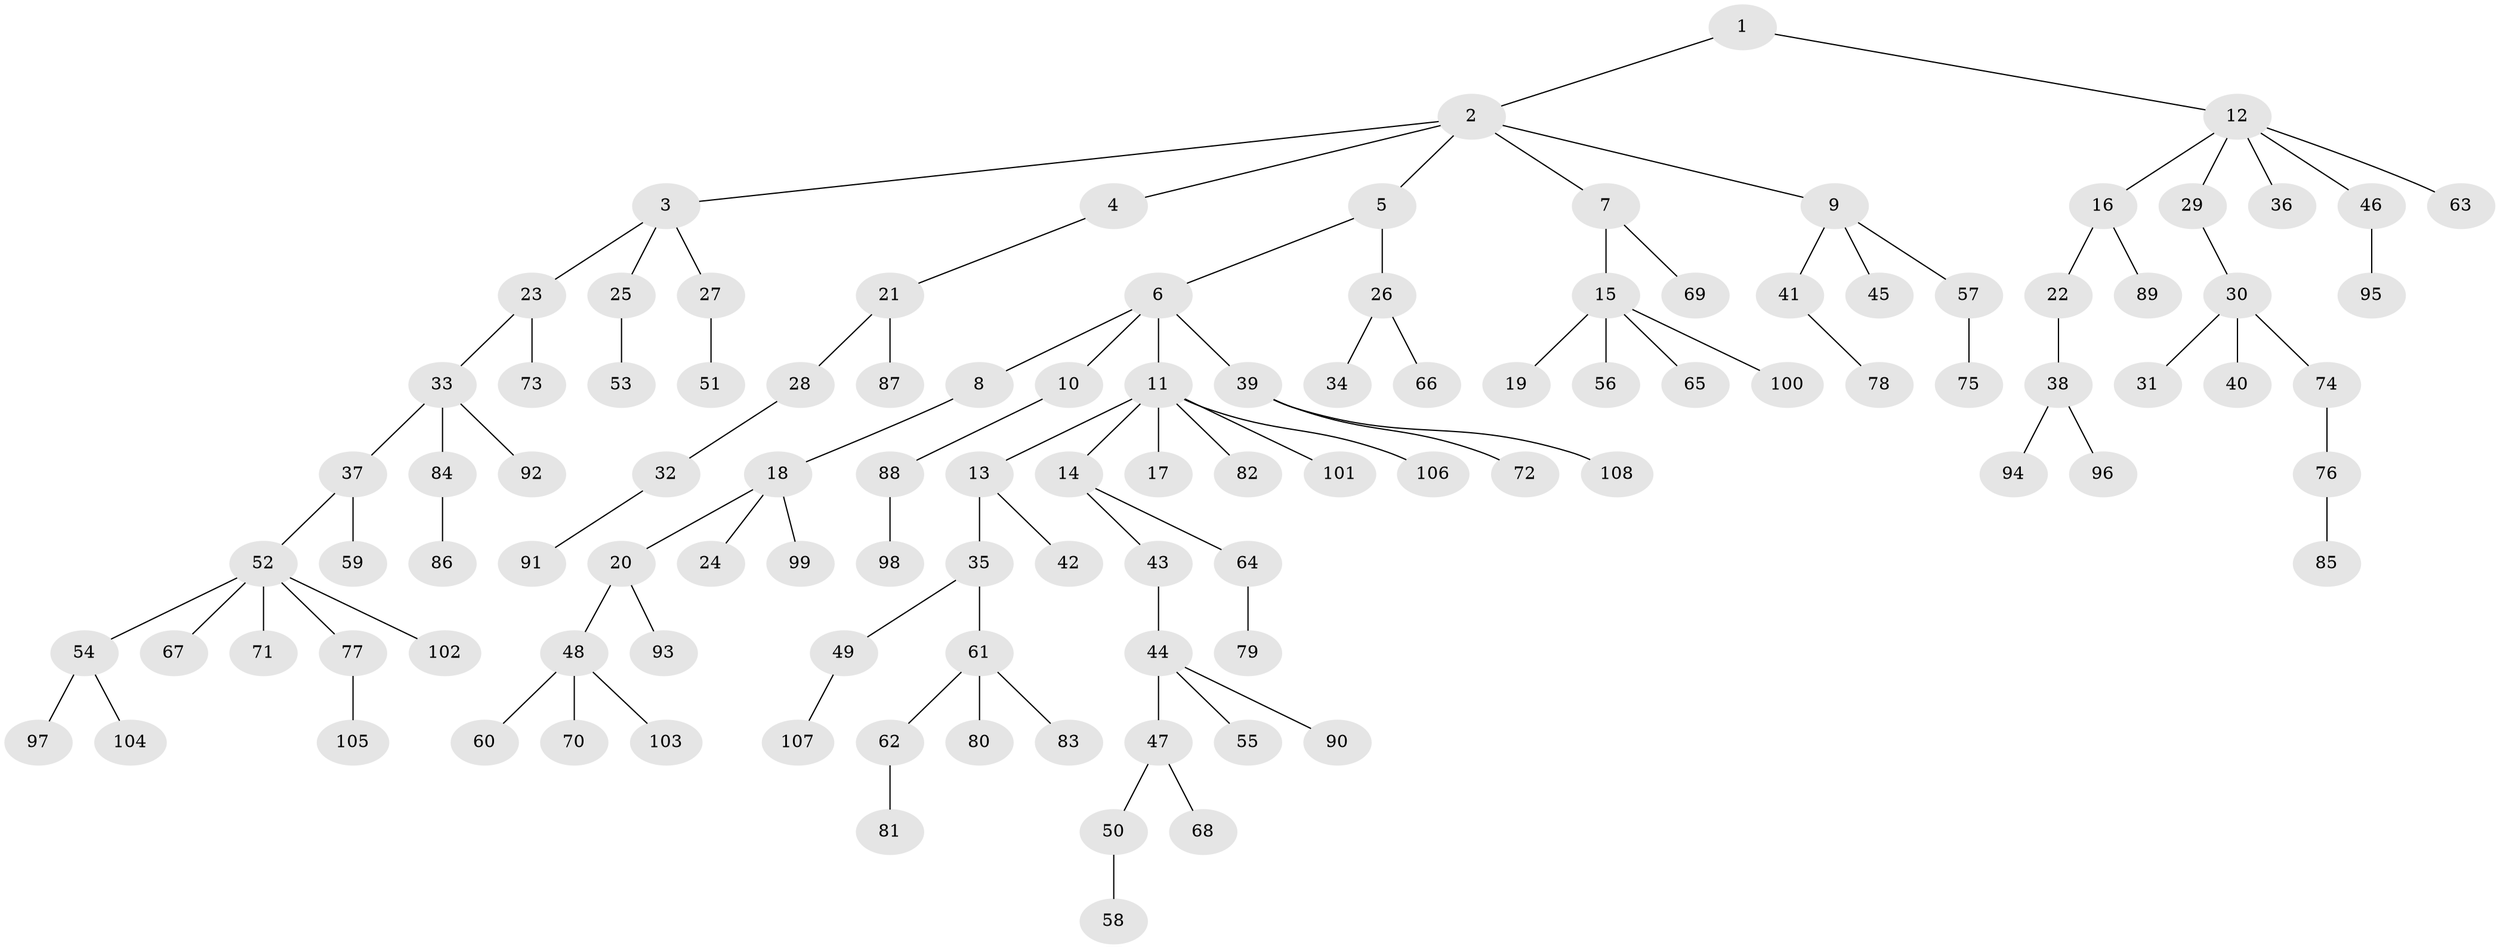// Generated by graph-tools (version 1.1) at 2025/54/03/09/25 04:54:00]
// undirected, 108 vertices, 107 edges
graph export_dot {
graph [start="1"]
  node [color=gray90,style=filled];
  1;
  2;
  3;
  4;
  5;
  6;
  7;
  8;
  9;
  10;
  11;
  12;
  13;
  14;
  15;
  16;
  17;
  18;
  19;
  20;
  21;
  22;
  23;
  24;
  25;
  26;
  27;
  28;
  29;
  30;
  31;
  32;
  33;
  34;
  35;
  36;
  37;
  38;
  39;
  40;
  41;
  42;
  43;
  44;
  45;
  46;
  47;
  48;
  49;
  50;
  51;
  52;
  53;
  54;
  55;
  56;
  57;
  58;
  59;
  60;
  61;
  62;
  63;
  64;
  65;
  66;
  67;
  68;
  69;
  70;
  71;
  72;
  73;
  74;
  75;
  76;
  77;
  78;
  79;
  80;
  81;
  82;
  83;
  84;
  85;
  86;
  87;
  88;
  89;
  90;
  91;
  92;
  93;
  94;
  95;
  96;
  97;
  98;
  99;
  100;
  101;
  102;
  103;
  104;
  105;
  106;
  107;
  108;
  1 -- 2;
  1 -- 12;
  2 -- 3;
  2 -- 4;
  2 -- 5;
  2 -- 7;
  2 -- 9;
  3 -- 23;
  3 -- 25;
  3 -- 27;
  4 -- 21;
  5 -- 6;
  5 -- 26;
  6 -- 8;
  6 -- 10;
  6 -- 11;
  6 -- 39;
  7 -- 15;
  7 -- 69;
  8 -- 18;
  9 -- 41;
  9 -- 45;
  9 -- 57;
  10 -- 88;
  11 -- 13;
  11 -- 14;
  11 -- 17;
  11 -- 82;
  11 -- 101;
  11 -- 106;
  12 -- 16;
  12 -- 29;
  12 -- 36;
  12 -- 46;
  12 -- 63;
  13 -- 35;
  13 -- 42;
  14 -- 43;
  14 -- 64;
  15 -- 19;
  15 -- 56;
  15 -- 65;
  15 -- 100;
  16 -- 22;
  16 -- 89;
  18 -- 20;
  18 -- 24;
  18 -- 99;
  20 -- 48;
  20 -- 93;
  21 -- 28;
  21 -- 87;
  22 -- 38;
  23 -- 33;
  23 -- 73;
  25 -- 53;
  26 -- 34;
  26 -- 66;
  27 -- 51;
  28 -- 32;
  29 -- 30;
  30 -- 31;
  30 -- 40;
  30 -- 74;
  32 -- 91;
  33 -- 37;
  33 -- 84;
  33 -- 92;
  35 -- 49;
  35 -- 61;
  37 -- 52;
  37 -- 59;
  38 -- 94;
  38 -- 96;
  39 -- 72;
  39 -- 108;
  41 -- 78;
  43 -- 44;
  44 -- 47;
  44 -- 55;
  44 -- 90;
  46 -- 95;
  47 -- 50;
  47 -- 68;
  48 -- 60;
  48 -- 70;
  48 -- 103;
  49 -- 107;
  50 -- 58;
  52 -- 54;
  52 -- 67;
  52 -- 71;
  52 -- 77;
  52 -- 102;
  54 -- 97;
  54 -- 104;
  57 -- 75;
  61 -- 62;
  61 -- 80;
  61 -- 83;
  62 -- 81;
  64 -- 79;
  74 -- 76;
  76 -- 85;
  77 -- 105;
  84 -- 86;
  88 -- 98;
}
